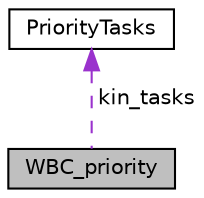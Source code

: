 digraph "WBC_priority"
{
 // LATEX_PDF_SIZE
  edge [fontname="Helvetica",fontsize="10",labelfontname="Helvetica",labelfontsize="10"];
  node [fontname="Helvetica",fontsize="10",shape=record];
  Node1 [label="WBC_priority",height=0.2,width=0.4,color="black", fillcolor="grey75", style="filled", fontcolor="black",tooltip=" "];
  Node2 -> Node1 [dir="back",color="darkorchid3",fontsize="10",style="dashed",label=" kin_tasks" ,fontname="Helvetica"];
  Node2 [label="PriorityTasks",height=0.2,width=0.4,color="black", fillcolor="white", style="filled",URL="$classPriorityTasks.html",tooltip=" "];
}
